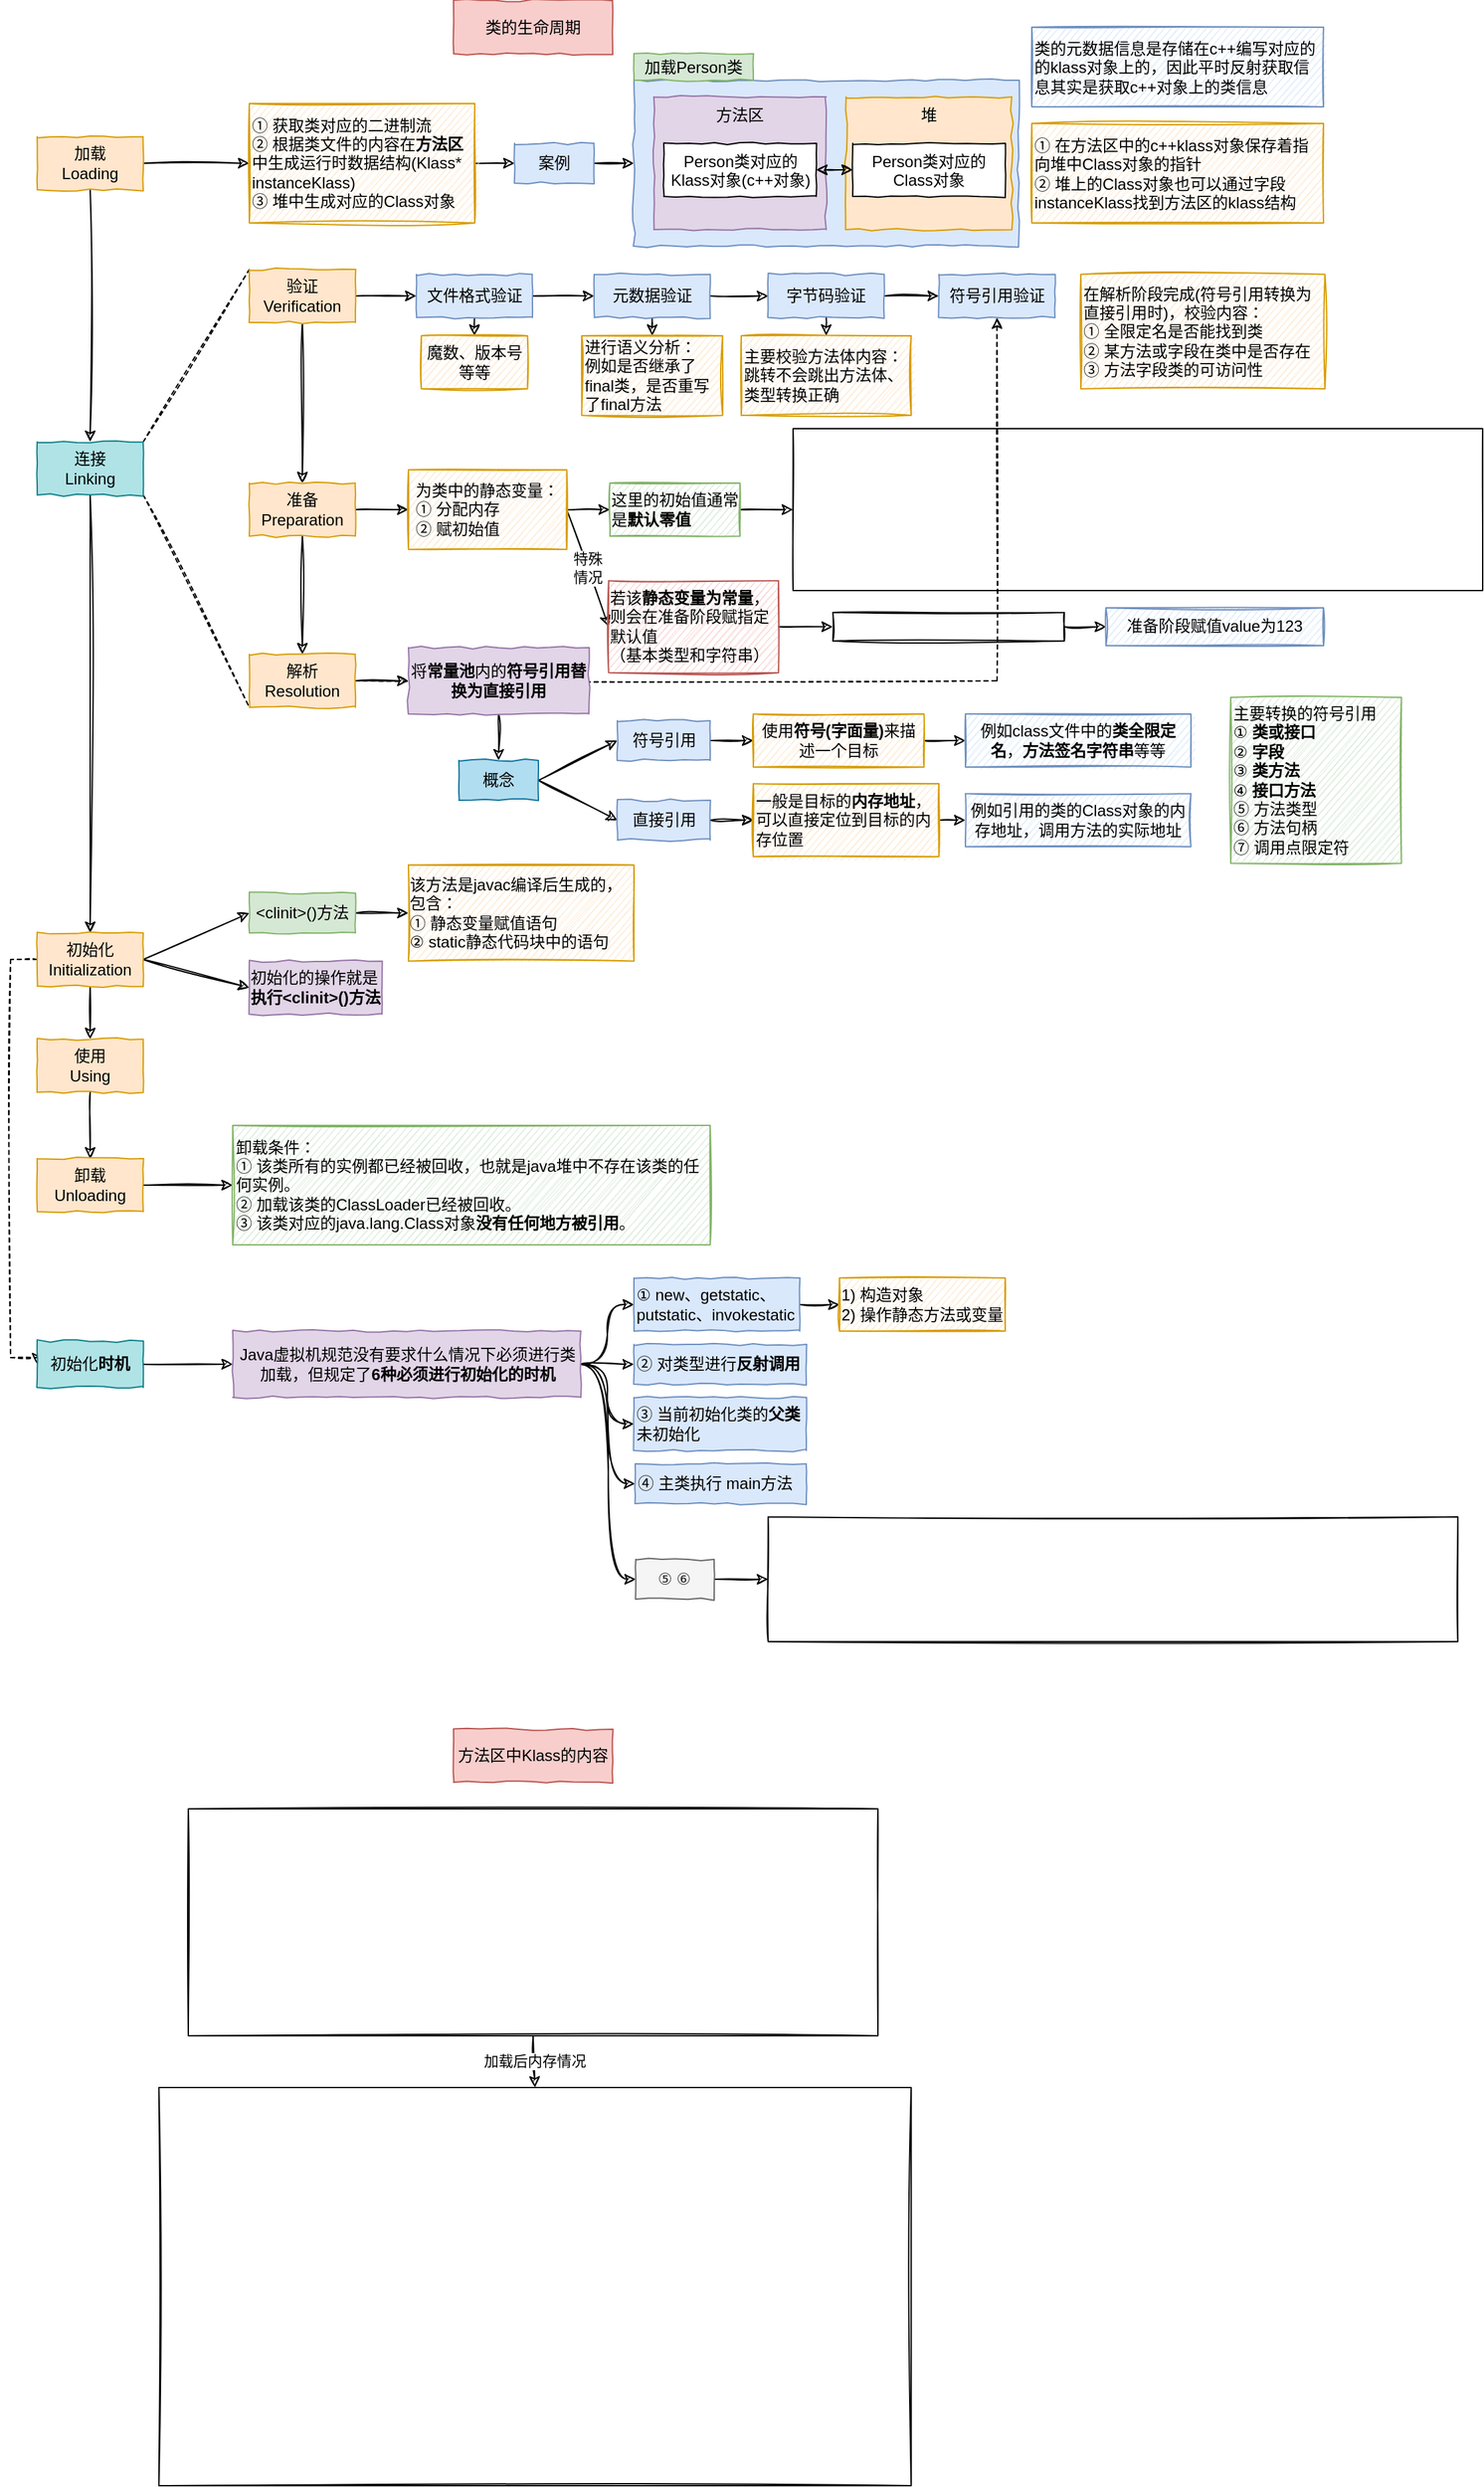 <mxfile>
    <diagram id="hgsSg9nnZrVGJ6cD6uLR" name="第 1 页">
        <mxGraphModel dx="909" dy="670" grid="1" gridSize="10" guides="1" tooltips="1" connect="1" arrows="1" fold="1" page="1" pageScale="1" pageWidth="827" pageHeight="1169" math="0" shadow="0">
            <root>
                <mxCell id="0"/>
                <mxCell id="1" parent="0"/>
                <mxCell id="2" value="类的生命周期" style="rounded=0;whiteSpace=wrap;html=1;fillColor=#f8cecc;strokeColor=#b85450;comic=1;" parent="1" vertex="1">
                    <mxGeometry x="354" y="17.5" width="120" height="40" as="geometry"/>
                </mxCell>
                <mxCell id="9" style="edgeStyle=none;html=1;exitX=0.5;exitY=1;exitDx=0;exitDy=0;entryX=0.5;entryY=0;entryDx=0;entryDy=0;sketch=1;" parent="1" source="3" target="4" edge="1">
                    <mxGeometry relative="1" as="geometry"/>
                </mxCell>
                <mxCell id="23" style="edgeStyle=none;sketch=1;html=1;exitX=1;exitY=0.5;exitDx=0;exitDy=0;entryX=0;entryY=0.5;entryDx=0;entryDy=0;endArrow=classic;endFill=1;" parent="1" source="3" target="22" edge="1">
                    <mxGeometry relative="1" as="geometry"/>
                </mxCell>
                <mxCell id="3" value="加载&lt;br&gt;Loading" style="rounded=0;whiteSpace=wrap;html=1;comic=1;fillColor=#ffe6cc;strokeColor=#d79b00;" parent="1" vertex="1">
                    <mxGeometry x="40" y="120" width="80" height="40" as="geometry"/>
                </mxCell>
                <mxCell id="10" style="edgeStyle=none;sketch=1;html=1;exitX=0.5;exitY=1;exitDx=0;exitDy=0;entryX=0.5;entryY=0;entryDx=0;entryDy=0;" parent="1" source="4" target="5" edge="1">
                    <mxGeometry relative="1" as="geometry"/>
                </mxCell>
                <mxCell id="19" style="edgeStyle=none;sketch=1;html=1;exitX=1;exitY=0;exitDx=0;exitDy=0;entryX=0;entryY=0;entryDx=0;entryDy=0;dashed=1;endArrow=none;endFill=0;" parent="1" source="4" target="13" edge="1">
                    <mxGeometry relative="1" as="geometry"/>
                </mxCell>
                <mxCell id="20" style="edgeStyle=none;sketch=1;html=1;exitX=1;exitY=1;exitDx=0;exitDy=0;entryX=0;entryY=1;entryDx=0;entryDy=0;dashed=1;endArrow=none;endFill=0;" parent="1" source="4" target="15" edge="1">
                    <mxGeometry relative="1" as="geometry"/>
                </mxCell>
                <mxCell id="4" value="连接&lt;br&gt;Linking" style="rounded=0;whiteSpace=wrap;html=1;comic=1;fillColor=#b0e3e6;strokeColor=#0e8088;" parent="1" vertex="1">
                    <mxGeometry x="40" y="350" width="80" height="40" as="geometry"/>
                </mxCell>
                <mxCell id="11" style="edgeStyle=none;sketch=1;html=1;exitX=0.5;exitY=1;exitDx=0;exitDy=0;entryX=0.5;entryY=0;entryDx=0;entryDy=0;" parent="1" source="5" target="6" edge="1">
                    <mxGeometry relative="1" as="geometry"/>
                </mxCell>
                <mxCell id="85" style="edgeStyle=none;rounded=0;sketch=1;html=1;exitX=1;exitY=0.5;exitDx=0;exitDy=0;entryX=0;entryY=0.5;entryDx=0;entryDy=0;startArrow=none;startFill=0;endArrow=classic;endFill=1;" parent="1" source="5" target="84" edge="1">
                    <mxGeometry relative="1" as="geometry"/>
                </mxCell>
                <mxCell id="89" style="edgeStyle=none;rounded=0;sketch=1;html=1;exitX=1;exitY=0.5;exitDx=0;exitDy=0;entryX=0;entryY=0.5;entryDx=0;entryDy=0;startArrow=none;startFill=0;endArrow=classic;endFill=1;" parent="1" source="5" target="88" edge="1">
                    <mxGeometry relative="1" as="geometry"/>
                </mxCell>
                <mxCell id="93" style="edgeStyle=orthogonalEdgeStyle;rounded=0;sketch=1;html=1;exitX=0;exitY=0.5;exitDx=0;exitDy=0;entryX=0;entryY=0.5;entryDx=0;entryDy=0;startArrow=none;startFill=0;endArrow=classic;endFill=1;dashed=1;" parent="1" source="5" target="92" edge="1">
                    <mxGeometry relative="1" as="geometry">
                        <Array as="points">
                            <mxPoint x="20" y="740"/>
                            <mxPoint x="20" y="1040"/>
                        </Array>
                    </mxGeometry>
                </mxCell>
                <mxCell id="5" value="初始化&lt;br&gt;Initialization" style="rounded=0;whiteSpace=wrap;html=1;comic=1;fillColor=#ffe6cc;strokeColor=#d79b00;" parent="1" vertex="1">
                    <mxGeometry x="40" y="720" width="80" height="40" as="geometry"/>
                </mxCell>
                <mxCell id="12" style="edgeStyle=none;sketch=1;html=1;exitX=0.5;exitY=1;exitDx=0;exitDy=0;entryX=0.5;entryY=0;entryDx=0;entryDy=0;" parent="1" source="6" target="8" edge="1">
                    <mxGeometry relative="1" as="geometry">
                        <mxPoint x="100" y="860" as="targetPoint"/>
                    </mxGeometry>
                </mxCell>
                <mxCell id="6" value="使用&lt;br&gt;Using" style="rounded=0;whiteSpace=wrap;html=1;comic=1;fillColor=#ffe6cc;strokeColor=#d79b00;" parent="1" vertex="1">
                    <mxGeometry x="40" y="800" width="80" height="40" as="geometry"/>
                </mxCell>
                <mxCell id="91" style="edgeStyle=none;rounded=0;sketch=1;html=1;exitX=1;exitY=0.5;exitDx=0;exitDy=0;entryX=0;entryY=0.5;entryDx=0;entryDy=0;startArrow=none;startFill=0;endArrow=classic;endFill=1;" parent="1" source="8" target="90" edge="1">
                    <mxGeometry relative="1" as="geometry"/>
                </mxCell>
                <mxCell id="8" value="卸载&lt;br&gt;Unloading" style="rounded=0;whiteSpace=wrap;html=1;comic=1;fillColor=#ffe6cc;strokeColor=#d79b00;" parent="1" vertex="1">
                    <mxGeometry x="40" y="890" width="80" height="40" as="geometry"/>
                </mxCell>
                <mxCell id="16" style="edgeStyle=none;sketch=1;html=1;exitX=0.5;exitY=1;exitDx=0;exitDy=0;entryX=0.5;entryY=0;entryDx=0;entryDy=0;" parent="1" source="13" target="14" edge="1">
                    <mxGeometry relative="1" as="geometry"/>
                </mxCell>
                <mxCell id="37" style="edgeStyle=none;sketch=1;html=1;exitX=1;exitY=0.5;exitDx=0;exitDy=0;entryX=0;entryY=0.5;entryDx=0;entryDy=0;startArrow=none;startFill=0;endArrow=classic;endFill=1;" parent="1" source="13" target="36" edge="1">
                    <mxGeometry relative="1" as="geometry"/>
                </mxCell>
                <mxCell id="13" value="验证&lt;br&gt;Verification" style="rounded=0;whiteSpace=wrap;html=1;comic=1;fillColor=#ffe6cc;strokeColor=#d79b00;" parent="1" vertex="1">
                    <mxGeometry x="200" y="220" width="80" height="40" as="geometry"/>
                </mxCell>
                <mxCell id="17" style="edgeStyle=none;sketch=1;html=1;exitX=0.5;exitY=1;exitDx=0;exitDy=0;entryX=0.5;entryY=0;entryDx=0;entryDy=0;" parent="1" source="14" target="15" edge="1">
                    <mxGeometry relative="1" as="geometry"/>
                </mxCell>
                <mxCell id="53" style="edgeStyle=orthogonalEdgeStyle;rounded=0;sketch=1;html=1;exitX=1;exitY=0.5;exitDx=0;exitDy=0;entryX=0;entryY=0.5;entryDx=0;entryDy=0;startArrow=none;startFill=0;endArrow=classic;endFill=1;" parent="1" source="14" target="52" edge="1">
                    <mxGeometry relative="1" as="geometry"/>
                </mxCell>
                <mxCell id="14" value="准备&lt;br&gt;Preparation" style="rounded=0;whiteSpace=wrap;html=1;comic=1;fillColor=#ffe6cc;strokeColor=#d79b00;" parent="1" vertex="1">
                    <mxGeometry x="200" y="381" width="80" height="40" as="geometry"/>
                </mxCell>
                <mxCell id="51" style="edgeStyle=orthogonalEdgeStyle;sketch=1;html=1;exitX=1;exitY=0.5;exitDx=0;exitDy=0;entryX=0.5;entryY=1;entryDx=0;entryDy=0;startArrow=none;startFill=0;endArrow=classic;endFill=1;rounded=0;dashed=1;" parent="1" source="15" target="42" edge="1">
                    <mxGeometry relative="1" as="geometry"/>
                </mxCell>
                <mxCell id="67" style="edgeStyle=none;rounded=0;sketch=1;html=1;exitX=1;exitY=0.5;exitDx=0;exitDy=0;entryX=0;entryY=0.5;entryDx=0;entryDy=0;startArrow=none;startFill=0;endArrow=classic;endFill=1;" parent="1" source="15" target="65" edge="1">
                    <mxGeometry relative="1" as="geometry"/>
                </mxCell>
                <mxCell id="15" value="解析&lt;br&gt;Resolution" style="rounded=0;whiteSpace=wrap;html=1;comic=1;fillColor=#ffe6cc;strokeColor=#d79b00;" parent="1" vertex="1">
                    <mxGeometry x="200" y="510" width="80" height="40" as="geometry"/>
                </mxCell>
                <mxCell id="26" style="edgeStyle=none;sketch=1;html=1;exitX=1;exitY=0.5;exitDx=0;exitDy=0;entryX=0;entryY=0.5;entryDx=0;entryDy=0;endArrow=classic;endFill=1;" parent="1" source="22" target="25" edge="1">
                    <mxGeometry relative="1" as="geometry"/>
                </mxCell>
                <mxCell id="22" value="① 获取类对应的二进制流&lt;br&gt;② 根据类文件的内容在&lt;b&gt;方法区&lt;/b&gt;中生成运行时数据结构(Klass* instanceKlass)&lt;br&gt;③ 堆中生成对应的Class对象" style="rounded=0;whiteSpace=wrap;html=1;comic=1;fillColor=#ffe6cc;strokeColor=#d79b00;sketch=1;align=left;" parent="1" vertex="1">
                    <mxGeometry x="200" y="95" width="170" height="90" as="geometry"/>
                </mxCell>
                <mxCell id="24" value="" style="rounded=0;whiteSpace=wrap;html=1;comic=1;fillColor=#dae8fc;strokeColor=#6c8ebf;" parent="1" vertex="1">
                    <mxGeometry x="490" y="77.5" width="290" height="125" as="geometry"/>
                </mxCell>
                <mxCell id="27" style="edgeStyle=none;sketch=1;html=1;exitX=1;exitY=0.5;exitDx=0;exitDy=0;entryX=0;entryY=0.5;entryDx=0;entryDy=0;endArrow=classic;endFill=1;" parent="1" source="25" target="24" edge="1">
                    <mxGeometry relative="1" as="geometry"/>
                </mxCell>
                <mxCell id="25" value="案例" style="rounded=0;whiteSpace=wrap;html=1;comic=1;fillColor=#dae8fc;strokeColor=#6c8ebf;" parent="1" vertex="1">
                    <mxGeometry x="400" y="125" width="60" height="30" as="geometry"/>
                </mxCell>
                <mxCell id="28" value="&lt;span&gt;加载Person类&lt;/span&gt;" style="rounded=0;whiteSpace=wrap;html=1;comic=1;fillColor=#d5e8d4;strokeColor=#82b366;" parent="1" vertex="1">
                    <mxGeometry x="490" y="57.5" width="90" height="20" as="geometry"/>
                </mxCell>
                <mxCell id="29" value="堆" style="rounded=0;whiteSpace=wrap;html=1;comic=1;fillColor=#ffe6cc;strokeColor=#d79b00;verticalAlign=top;align=center;" parent="1" vertex="1">
                    <mxGeometry x="650" y="90" width="125" height="100" as="geometry"/>
                </mxCell>
                <mxCell id="30" value="方法区" style="rounded=0;whiteSpace=wrap;html=1;comic=1;fillColor=#e1d5e7;strokeColor=#9673a6;verticalAlign=top;align=center;" parent="1" vertex="1">
                    <mxGeometry x="505" y="90" width="130" height="100" as="geometry"/>
                </mxCell>
                <mxCell id="33" style="edgeStyle=none;sketch=1;html=1;exitX=1;exitY=0.5;exitDx=0;exitDy=0;entryX=0;entryY=0.5;entryDx=0;entryDy=0;endArrow=classic;endFill=1;startArrow=classic;startFill=1;" parent="1" source="31" target="32" edge="1">
                    <mxGeometry relative="1" as="geometry"/>
                </mxCell>
                <mxCell id="31" value="Person类对应的Klass对象(c++对象)" style="rounded=0;whiteSpace=wrap;html=1;comic=1;verticalAlign=top;align=center;" parent="1" vertex="1">
                    <mxGeometry x="512.5" y="125" width="115" height="40" as="geometry"/>
                </mxCell>
                <mxCell id="32" value="Person类对应的Class对象" style="rounded=0;whiteSpace=wrap;html=1;comic=1;verticalAlign=top;align=center;" parent="1" vertex="1">
                    <mxGeometry x="655" y="125" width="115" height="40" as="geometry"/>
                </mxCell>
                <mxCell id="34" value="① 在方法区中的c++klass对象保存着指向堆中Class对象的指针&lt;br&gt;② 堆上的Class对象也可以通过字段instanceKlass找到方法区的klass结构" style="rounded=0;whiteSpace=wrap;html=1;comic=1;fillColor=#ffe6cc;strokeColor=#d79b00;sketch=1;align=left;" parent="1" vertex="1">
                    <mxGeometry x="790" y="110" width="220" height="75" as="geometry"/>
                </mxCell>
                <mxCell id="35" value="类的元数据信息是存储在c++编写对应的的klass对象上的，因此平时反射获取信息其实是获取c++对象上的类信息" style="rounded=0;whiteSpace=wrap;html=1;comic=1;fillColor=#dae8fc;strokeColor=#6c8ebf;sketch=1;align=left;" parent="1" vertex="1">
                    <mxGeometry x="790" y="37.5" width="220" height="60" as="geometry"/>
                </mxCell>
                <mxCell id="39" style="edgeStyle=none;sketch=1;html=1;exitX=1;exitY=0.5;exitDx=0;exitDy=0;entryX=0;entryY=0.5;entryDx=0;entryDy=0;startArrow=none;startFill=0;endArrow=classic;endFill=1;" parent="1" source="36" target="38" edge="1">
                    <mxGeometry relative="1" as="geometry"/>
                </mxCell>
                <mxCell id="45" style="edgeStyle=none;sketch=1;html=1;exitX=0.5;exitY=1;exitDx=0;exitDy=0;entryX=0.5;entryY=0;entryDx=0;entryDy=0;startArrow=none;startFill=0;endArrow=classic;endFill=1;" parent="1" source="36" target="44" edge="1">
                    <mxGeometry relative="1" as="geometry"/>
                </mxCell>
                <mxCell id="36" value="文件格式验证" style="rounded=0;whiteSpace=wrap;html=1;comic=1;sketch=0;align=center;fillColor=#dae8fc;strokeColor=#6c8ebf;" parent="1" vertex="1">
                    <mxGeometry x="326" y="223.75" width="87.5" height="32.5" as="geometry"/>
                </mxCell>
                <mxCell id="41" style="edgeStyle=none;sketch=1;html=1;exitX=1;exitY=0.5;exitDx=0;exitDy=0;entryX=0;entryY=0.5;entryDx=0;entryDy=0;startArrow=none;startFill=0;endArrow=classic;endFill=1;" parent="1" source="38" target="40" edge="1">
                    <mxGeometry relative="1" as="geometry"/>
                </mxCell>
                <mxCell id="47" style="edgeStyle=none;sketch=1;html=1;exitX=0.5;exitY=1;exitDx=0;exitDy=0;entryX=0.5;entryY=0;entryDx=0;entryDy=0;startArrow=none;startFill=0;endArrow=classic;endFill=1;" parent="1" source="38" target="46" edge="1">
                    <mxGeometry relative="1" as="geometry"/>
                </mxCell>
                <mxCell id="38" value="元数据验证" style="rounded=0;whiteSpace=wrap;html=1;comic=1;sketch=0;align=center;fillColor=#dae8fc;strokeColor=#6c8ebf;" parent="1" vertex="1">
                    <mxGeometry x="460" y="223.75" width="87.5" height="32.5" as="geometry"/>
                </mxCell>
                <mxCell id="43" style="edgeStyle=none;sketch=1;html=1;exitX=1;exitY=0.5;exitDx=0;exitDy=0;entryX=0;entryY=0.5;entryDx=0;entryDy=0;startArrow=none;startFill=0;endArrow=classic;endFill=1;" parent="1" source="40" target="42" edge="1">
                    <mxGeometry relative="1" as="geometry"/>
                </mxCell>
                <mxCell id="49" style="edgeStyle=none;sketch=1;html=1;exitX=0.5;exitY=1;exitDx=0;exitDy=0;entryX=0.5;entryY=0;entryDx=0;entryDy=0;startArrow=none;startFill=0;endArrow=classic;endFill=1;" parent="1" source="40" target="48" edge="1">
                    <mxGeometry relative="1" as="geometry"/>
                </mxCell>
                <mxCell id="40" value="字节码验证" style="rounded=0;whiteSpace=wrap;html=1;comic=1;sketch=0;align=center;fillColor=#dae8fc;strokeColor=#6c8ebf;" parent="1" vertex="1">
                    <mxGeometry x="591.25" y="223.75" width="87.5" height="32.5" as="geometry"/>
                </mxCell>
                <mxCell id="42" value="符号引用验证" style="rounded=0;whiteSpace=wrap;html=1;comic=1;sketch=0;align=center;fillColor=#dae8fc;strokeColor=#6c8ebf;" parent="1" vertex="1">
                    <mxGeometry x="720" y="223.75" width="87.5" height="32.5" as="geometry"/>
                </mxCell>
                <mxCell id="44" value="魔数、版本号等等" style="rounded=0;whiteSpace=wrap;html=1;comic=1;fillColor=#ffe6cc;strokeColor=#d79b00;sketch=1;" parent="1" vertex="1">
                    <mxGeometry x="329.75" y="270" width="80" height="40" as="geometry"/>
                </mxCell>
                <mxCell id="46" value="进行语义分析：&lt;br&gt;例如是否继承了final类，是否重写了final方法" style="rounded=0;whiteSpace=wrap;html=1;comic=1;fillColor=#ffe6cc;strokeColor=#d79b00;sketch=1;align=left;" parent="1" vertex="1">
                    <mxGeometry x="450.63" y="270" width="106.25" height="60" as="geometry"/>
                </mxCell>
                <mxCell id="48" value="主要校验方法体内容：&lt;br&gt;跳转不会跳出方法体、类型转换正确" style="rounded=0;whiteSpace=wrap;html=1;comic=1;fillColor=#ffe6cc;strokeColor=#d79b00;sketch=1;align=left;" parent="1" vertex="1">
                    <mxGeometry x="570.94" y="270" width="128.13" height="60" as="geometry"/>
                </mxCell>
                <mxCell id="50" value="在解析阶段完成(符号引用转换为直接引用时)，校验内容：&lt;br&gt;① 全限定名是否能找到类&lt;br&gt;② 某方法或字段在类中是否存在&lt;br&gt;③ 方法字段类的可访问性" style="rounded=0;whiteSpace=wrap;html=1;comic=1;fillColor=#ffe6cc;strokeColor=#d79b00;sketch=1;align=left;" parent="1" vertex="1">
                    <mxGeometry x="827" y="223.75" width="184.07" height="86.25" as="geometry"/>
                </mxCell>
                <mxCell id="55" style="edgeStyle=orthogonalEdgeStyle;rounded=0;sketch=1;html=1;exitX=1;exitY=0.5;exitDx=0;exitDy=0;entryX=0;entryY=0.5;entryDx=0;entryDy=0;startArrow=none;startFill=0;endArrow=classic;endFill=1;" parent="1" source="52" target="54" edge="1">
                    <mxGeometry relative="1" as="geometry"/>
                </mxCell>
                <mxCell id="59" value="特殊&lt;br&gt;情况" style="rounded=0;sketch=1;html=1;exitX=1;exitY=0.5;exitDx=0;exitDy=0;entryX=0;entryY=0.5;entryDx=0;entryDy=0;startArrow=none;startFill=0;endArrow=classic;endFill=1;" parent="1" source="52" target="58" edge="1">
                    <mxGeometry relative="1" as="geometry"/>
                </mxCell>
                <mxCell id="52" value="&lt;div style=&quot;text-align: left&quot;&gt;&lt;span&gt;为类中的静态变量：&lt;/span&gt;&lt;/div&gt;&lt;div style=&quot;text-align: left&quot;&gt;&lt;span&gt;① 分配内存&lt;/span&gt;&lt;/div&gt;&lt;div style=&quot;text-align: left&quot;&gt;&lt;span&gt;② 赋初始值&lt;/span&gt;&lt;/div&gt;" style="rounded=0;whiteSpace=wrap;html=1;comic=1;fillColor=#ffe6cc;strokeColor=#d79b00;sketch=1;" parent="1" vertex="1">
                    <mxGeometry x="320" y="371" width="119.37" height="60" as="geometry"/>
                </mxCell>
                <mxCell id="57" style="edgeStyle=orthogonalEdgeStyle;rounded=0;sketch=1;html=1;exitX=1;exitY=0.5;exitDx=0;exitDy=0;entryX=0;entryY=0.5;entryDx=0;entryDy=0;startArrow=none;startFill=0;endArrow=classic;endFill=1;" parent="1" source="54" target="56" edge="1">
                    <mxGeometry relative="1" as="geometry"/>
                </mxCell>
                <mxCell id="54" value="&lt;div style=&quot;text-align: left&quot;&gt;这里的初始值通常是&lt;b&gt;默认零值&lt;/b&gt;&lt;/div&gt;" style="rounded=0;whiteSpace=wrap;html=1;comic=1;fillColor=#d5e8d4;strokeColor=#82b366;sketch=1;" parent="1" vertex="1">
                    <mxGeometry x="471.88" y="381" width="98.12" height="40" as="geometry"/>
                </mxCell>
                <mxCell id="56" value="" style="shape=image;imageAspect=0;aspect=fixed;verticalLabelPosition=bottom;verticalAlign=top;comic=1;sketch=1;image=https://codereaper-image-bed.oss-cn-shenzhen.aliyuncs.com/img/image-20220821221722133.png;imageBorder=default;" parent="1" vertex="1">
                    <mxGeometry x="610" y="340" width="520" height="122" as="geometry"/>
                </mxCell>
                <mxCell id="61" style="edgeStyle=none;rounded=0;sketch=1;html=1;exitX=1;exitY=0.5;exitDx=0;exitDy=0;entryX=0;entryY=0.5;entryDx=0;entryDy=0;startArrow=none;startFill=0;endArrow=classic;endFill=1;" parent="1" source="58" target="60" edge="1">
                    <mxGeometry relative="1" as="geometry"/>
                </mxCell>
                <mxCell id="58" value="&lt;div style=&quot;text-align: left&quot;&gt;若该&lt;b&gt;静态变量为常量&lt;/b&gt;，则会在准备阶段赋指定默认值&lt;/div&gt;&lt;div style=&quot;text-align: left&quot;&gt;（基本类型和字符串）&lt;/div&gt;" style="rounded=0;whiteSpace=wrap;html=1;comic=1;fillColor=#f8cecc;strokeColor=#b85450;sketch=1;" parent="1" vertex="1">
                    <mxGeometry x="470.94" y="454.63" width="128.12" height="69.26" as="geometry"/>
                </mxCell>
                <mxCell id="64" style="edgeStyle=none;rounded=0;sketch=1;html=1;exitX=1;exitY=0.5;exitDx=0;exitDy=0;entryX=0;entryY=0.5;entryDx=0;entryDy=0;startArrow=none;startFill=0;endArrow=classic;endFill=1;" parent="1" source="60" target="63" edge="1">
                    <mxGeometry relative="1" as="geometry"/>
                </mxCell>
                <mxCell id="60" value="" style="shape=image;imageAspect=0;aspect=fixed;verticalLabelPosition=bottom;verticalAlign=top;comic=1;sketch=1;image=https://codereaper-image-bed.oss-cn-shenzhen.aliyuncs.com/img/image-20220821221933567.png;imageBorder=default;" parent="1" vertex="1">
                    <mxGeometry x="640" y="478.5" width="174.5" height="21.51" as="geometry"/>
                </mxCell>
                <mxCell id="63" value="&lt;div style=&quot;text-align: left&quot;&gt;准备阶段赋值value为123&lt;/div&gt;" style="rounded=0;whiteSpace=wrap;html=1;comic=1;fillColor=#dae8fc;strokeColor=#6c8ebf;sketch=1;" parent="1" vertex="1">
                    <mxGeometry x="845.94" y="475.01" width="164.06" height="28.5" as="geometry"/>
                </mxCell>
                <mxCell id="69" style="edgeStyle=none;rounded=0;sketch=1;html=1;exitX=0.5;exitY=1;exitDx=0;exitDy=0;entryX=0.5;entryY=0;entryDx=0;entryDy=0;startArrow=none;startFill=0;endArrow=classic;endFill=1;" parent="1" source="65" target="68" edge="1">
                    <mxGeometry relative="1" as="geometry"/>
                </mxCell>
                <mxCell id="65" value="将&lt;b&gt;常量池&lt;/b&gt;内的&lt;b&gt;符号引用替换为直接引用&lt;/b&gt;" style="rounded=0;whiteSpace=wrap;html=1;comic=1;fillColor=#e1d5e7;strokeColor=#9673a6;" parent="1" vertex="1">
                    <mxGeometry x="320" y="505" width="136" height="50" as="geometry"/>
                </mxCell>
                <mxCell id="71" style="edgeStyle=none;rounded=0;sketch=1;html=1;exitX=1;exitY=0.5;exitDx=0;exitDy=0;entryX=0;entryY=0.5;entryDx=0;entryDy=0;startArrow=none;startFill=0;endArrow=classic;endFill=1;" parent="1" source="68" target="70" edge="1">
                    <mxGeometry relative="1" as="geometry"/>
                </mxCell>
                <mxCell id="74" style="edgeStyle=none;rounded=0;sketch=1;html=1;exitX=1;exitY=0.5;exitDx=0;exitDy=0;entryX=0;entryY=0.5;entryDx=0;entryDy=0;startArrow=none;startFill=0;endArrow=classic;endFill=1;" parent="1" source="68" target="73" edge="1">
                    <mxGeometry relative="1" as="geometry"/>
                </mxCell>
                <mxCell id="68" value="概念" style="rounded=0;whiteSpace=wrap;html=1;comic=1;fillColor=#b1ddf0;strokeColor=#10739e;" parent="1" vertex="1">
                    <mxGeometry x="358" y="590" width="60" height="30" as="geometry"/>
                </mxCell>
                <mxCell id="76" style="edgeStyle=none;rounded=0;sketch=1;html=1;exitX=1;exitY=0.5;exitDx=0;exitDy=0;entryX=0;entryY=0.5;entryDx=0;entryDy=0;startArrow=none;startFill=0;endArrow=classic;endFill=1;" parent="1" source="70" target="75" edge="1">
                    <mxGeometry relative="1" as="geometry"/>
                </mxCell>
                <mxCell id="70" value="符号引用" style="rounded=0;whiteSpace=wrap;html=1;comic=1;fillColor=#dae8fc;strokeColor=#6c8ebf;" parent="1" vertex="1">
                    <mxGeometry x="477.5" y="560" width="70" height="30" as="geometry"/>
                </mxCell>
                <mxCell id="80" style="edgeStyle=none;rounded=0;sketch=1;html=1;exitX=1;exitY=0.5;exitDx=0;exitDy=0;entryX=0;entryY=0.5;entryDx=0;entryDy=0;startArrow=none;startFill=0;endArrow=classic;endFill=1;" parent="1" source="73" target="79" edge="1">
                    <mxGeometry relative="1" as="geometry"/>
                </mxCell>
                <mxCell id="73" value="直接引用" style="rounded=0;whiteSpace=wrap;html=1;comic=1;fillColor=#dae8fc;strokeColor=#6c8ebf;" parent="1" vertex="1">
                    <mxGeometry x="477.5" y="620" width="70" height="30" as="geometry"/>
                </mxCell>
                <mxCell id="78" style="edgeStyle=none;rounded=0;sketch=1;html=1;exitX=1;exitY=0.5;exitDx=0;exitDy=0;entryX=0;entryY=0.5;entryDx=0;entryDy=0;startArrow=none;startFill=0;endArrow=classic;endFill=1;" parent="1" source="75" target="77" edge="1">
                    <mxGeometry relative="1" as="geometry"/>
                </mxCell>
                <mxCell id="75" value="使用&lt;b&gt;符号(字面量)&lt;/b&gt;来描述一个目标" style="rounded=0;whiteSpace=wrap;html=1;comic=1;fillColor=#ffe6cc;strokeColor=#d79b00;sketch=1;" parent="1" vertex="1">
                    <mxGeometry x="580" y="555" width="128.75" height="40" as="geometry"/>
                </mxCell>
                <mxCell id="77" value="例如class文件中的&lt;b&gt;类全限定名&lt;/b&gt;，&lt;b&gt;方法签名字符串&lt;/b&gt;等等" style="rounded=0;whiteSpace=wrap;html=1;comic=1;fillColor=#dae8fc;strokeColor=#6c8ebf;sketch=1;" parent="1" vertex="1">
                    <mxGeometry x="740" y="555" width="170" height="40" as="geometry"/>
                </mxCell>
                <mxCell id="82" style="edgeStyle=none;rounded=0;sketch=1;html=1;exitX=1;exitY=0.5;exitDx=0;exitDy=0;entryX=0;entryY=0.5;entryDx=0;entryDy=0;startArrow=none;startFill=0;endArrow=classic;endFill=1;" parent="1" source="79" target="81" edge="1">
                    <mxGeometry relative="1" as="geometry"/>
                </mxCell>
                <mxCell id="79" value="一般是目标的&lt;b&gt;内存地址&lt;/b&gt;，可以直接定位到目标的内存位置" style="rounded=0;whiteSpace=wrap;html=1;comic=1;fillColor=#ffe6cc;strokeColor=#d79b00;sketch=1;align=left;" parent="1" vertex="1">
                    <mxGeometry x="580" y="607.5" width="140" height="55" as="geometry"/>
                </mxCell>
                <mxCell id="81" value="例如引用的类的Class对象的内存地址，调用方法的实际地址" style="rounded=0;whiteSpace=wrap;html=1;comic=1;fillColor=#dae8fc;strokeColor=#6c8ebf;sketch=1;" parent="1" vertex="1">
                    <mxGeometry x="740" y="615" width="170" height="40" as="geometry"/>
                </mxCell>
                <mxCell id="83" value="主要转换的符号引用&lt;br&gt;①&amp;nbsp;&lt;b&gt;类或接口&lt;/b&gt;&lt;br&gt;② &lt;b&gt;字段&lt;/b&gt;&lt;br&gt;③ &lt;b&gt;类方法&lt;/b&gt;&lt;br&gt;④ &lt;b&gt;接口方法&lt;/b&gt;&lt;br&gt;⑤ 方法类型&lt;br&gt;⑥ 方法句柄&lt;br&gt;⑦ 调用点限定符" style="rounded=0;whiteSpace=wrap;html=1;comic=1;fillColor=#d5e8d4;strokeColor=#82b366;sketch=1;align=left;" parent="1" vertex="1">
                    <mxGeometry x="940" y="542.5" width="128.75" height="125" as="geometry"/>
                </mxCell>
                <mxCell id="87" style="edgeStyle=none;rounded=0;sketch=1;html=1;exitX=1;exitY=0.5;exitDx=0;exitDy=0;entryX=0;entryY=0.5;entryDx=0;entryDy=0;startArrow=none;startFill=0;endArrow=classic;endFill=1;" parent="1" source="84" target="86" edge="1">
                    <mxGeometry relative="1" as="geometry"/>
                </mxCell>
                <mxCell id="84" value="&amp;lt;clinit&amp;gt;()方法" style="rounded=0;whiteSpace=wrap;html=1;comic=1;fillColor=#d5e8d4;strokeColor=#82b366;" parent="1" vertex="1">
                    <mxGeometry x="200" y="690" width="80" height="30" as="geometry"/>
                </mxCell>
                <mxCell id="86" value="&lt;div style=&quot;text-align: left&quot;&gt;&lt;span&gt;该方法是javac编译后生成的，包含：&lt;/span&gt;&lt;/div&gt;&lt;div style=&quot;text-align: left&quot;&gt;&lt;span&gt;① 静态变量赋值语句&lt;/span&gt;&lt;/div&gt;&lt;div style=&quot;text-align: left&quot;&gt;&lt;span&gt;② static静态代码块中的语句&lt;/span&gt;&lt;/div&gt;" style="rounded=0;whiteSpace=wrap;html=1;comic=1;fillColor=#ffe6cc;strokeColor=#d79b00;sketch=1;" parent="1" vertex="1">
                    <mxGeometry x="320" y="668.75" width="170" height="72.5" as="geometry"/>
                </mxCell>
                <mxCell id="88" value="&lt;div style=&quot;text-align: left&quot;&gt;初始化的操作就是&lt;b&gt;执行&amp;lt;clinit&amp;gt;()方法&lt;/b&gt;&lt;/div&gt;" style="rounded=0;whiteSpace=wrap;html=1;comic=1;fillColor=#e1d5e7;strokeColor=#9673a6;sketch=0;" parent="1" vertex="1">
                    <mxGeometry x="200" y="741.25" width="100" height="40" as="geometry"/>
                </mxCell>
                <mxCell id="90" value="卸载条件：&lt;br&gt;&lt;div&gt;① 该类所有的实例都已经被回收，也就是java堆中不存在该类的任何实例。&lt;/div&gt;&lt;div&gt;② 加载该类的ClassLoader已经被回收。&lt;/div&gt;&lt;div&gt;③ 该类对应的java.lang.Class对象&lt;b&gt;没有任何地方被引用&lt;/b&gt;。&lt;/div&gt;" style="rounded=0;whiteSpace=wrap;html=1;comic=1;fillColor=#d5e8d4;strokeColor=#82b366;align=left;sketch=1;" parent="1" vertex="1">
                    <mxGeometry x="187.5" y="865" width="360" height="90" as="geometry"/>
                </mxCell>
                <mxCell id="95" style="rounded=0;sketch=1;html=1;exitX=1;exitY=0.5;exitDx=0;exitDy=0;entryX=0;entryY=0.5;entryDx=0;entryDy=0;startArrow=none;startFill=0;endArrow=classic;endFill=1;" parent="1" source="92" target="94" edge="1">
                    <mxGeometry relative="1" as="geometry"/>
                </mxCell>
                <mxCell id="92" value="初始化&lt;b&gt;时机&lt;/b&gt;" style="rounded=0;whiteSpace=wrap;html=1;comic=1;fillColor=#b0e3e6;strokeColor=#0e8088;" parent="1" vertex="1">
                    <mxGeometry x="40" y="1027.5" width="80" height="35" as="geometry"/>
                </mxCell>
                <mxCell id="98" style="edgeStyle=orthogonalEdgeStyle;sketch=1;html=1;exitX=1;exitY=0.5;exitDx=0;exitDy=0;entryX=0;entryY=0.5;entryDx=0;entryDy=0;startArrow=none;startFill=0;endArrow=classic;endFill=1;curved=1;" parent="1" source="94" target="97" edge="1">
                    <mxGeometry relative="1" as="geometry"/>
                </mxCell>
                <mxCell id="102" style="edgeStyle=orthogonalEdgeStyle;sketch=1;html=1;exitX=1;exitY=0.5;exitDx=0;exitDy=0;entryX=0;entryY=0.5;entryDx=0;entryDy=0;startArrow=none;startFill=0;endArrow=classic;endFill=1;curved=1;" parent="1" source="94" target="101" edge="1">
                    <mxGeometry relative="1" as="geometry"/>
                </mxCell>
                <mxCell id="105" style="edgeStyle=orthogonalEdgeStyle;sketch=1;html=1;exitX=1;exitY=0.5;exitDx=0;exitDy=0;entryX=0;entryY=0.5;entryDx=0;entryDy=0;startArrow=none;startFill=0;endArrow=classic;endFill=1;curved=1;" parent="1" source="94" target="103" edge="1">
                    <mxGeometry relative="1" as="geometry"/>
                </mxCell>
                <mxCell id="106" style="edgeStyle=orthogonalEdgeStyle;sketch=1;html=1;exitX=1;exitY=0.5;exitDx=0;exitDy=0;entryX=0;entryY=0.5;entryDx=0;entryDy=0;startArrow=none;startFill=0;endArrow=classic;endFill=1;curved=1;" parent="1" source="94" target="104" edge="1">
                    <mxGeometry relative="1" as="geometry"/>
                </mxCell>
                <mxCell id="108" style="edgeStyle=orthogonalEdgeStyle;sketch=1;html=1;exitX=1;exitY=0.5;exitDx=0;exitDy=0;entryX=0;entryY=0.5;entryDx=0;entryDy=0;startArrow=none;startFill=0;endArrow=classic;endFill=1;curved=1;" parent="1" source="94" target="107" edge="1">
                    <mxGeometry relative="1" as="geometry"/>
                </mxCell>
                <mxCell id="94" value="Java虚拟机规范没有要求什么情况下必须进行类加载，但规定了&lt;b&gt;6种必须进行初始化的时机&lt;/b&gt;" style="rounded=0;whiteSpace=wrap;html=1;comic=1;fillColor=#e1d5e7;strokeColor=#9673a6;" parent="1" vertex="1">
                    <mxGeometry x="187.5" y="1020" width="262.5" height="50" as="geometry"/>
                </mxCell>
                <mxCell id="100" style="edgeStyle=none;rounded=0;sketch=1;html=1;exitX=1;exitY=0.5;exitDx=0;exitDy=0;entryX=0;entryY=0.5;entryDx=0;entryDy=0;startArrow=none;startFill=0;endArrow=classic;endFill=1;" parent="1" source="97" target="99" edge="1">
                    <mxGeometry relative="1" as="geometry"/>
                </mxCell>
                <mxCell id="97" value="① new、getstatic、putstatic、invokestatic" style="rounded=0;whiteSpace=wrap;html=1;comic=1;fillColor=#dae8fc;strokeColor=#6c8ebf;align=left;" parent="1" vertex="1">
                    <mxGeometry x="490" y="980" width="125" height="40" as="geometry"/>
                </mxCell>
                <mxCell id="99" value="&lt;div style=&quot;text-align: left&quot;&gt;&lt;span&gt;1) 构造对象&lt;/span&gt;&lt;/div&gt;&lt;div style=&quot;text-align: left&quot;&gt;&lt;span&gt;2) 操作静态方法或变量&lt;/span&gt;&lt;/div&gt;" style="rounded=0;whiteSpace=wrap;html=1;comic=1;fillColor=#ffe6cc;strokeColor=#d79b00;sketch=1;" parent="1" vertex="1">
                    <mxGeometry x="645" y="980" width="125" height="40" as="geometry"/>
                </mxCell>
                <mxCell id="101" value="② 对类型进行&lt;b&gt;反射调用&lt;/b&gt;" style="rounded=0;whiteSpace=wrap;html=1;comic=1;fillColor=#dae8fc;strokeColor=#6c8ebf;align=left;" parent="1" vertex="1">
                    <mxGeometry x="490" y="1030" width="130" height="30" as="geometry"/>
                </mxCell>
                <mxCell id="103" value="③ 当前初始化类的&lt;b&gt;父类&lt;/b&gt;未初始化" style="rounded=0;whiteSpace=wrap;html=1;comic=1;fillColor=#dae8fc;strokeColor=#6c8ebf;align=left;" parent="1" vertex="1">
                    <mxGeometry x="490" y="1070" width="130" height="40" as="geometry"/>
                </mxCell>
                <mxCell id="104" value="④ 主类执行 main方法" style="rounded=0;whiteSpace=wrap;html=1;comic=1;fillColor=#dae8fc;strokeColor=#6c8ebf;align=left;" parent="1" vertex="1">
                    <mxGeometry x="490.94" y="1120" width="129.06" height="30" as="geometry"/>
                </mxCell>
                <mxCell id="112" style="sketch=1;html=1;exitX=1;exitY=0.5;exitDx=0;exitDy=0;entryX=0;entryY=0.5;entryDx=0;entryDy=0;startArrow=none;startFill=0;endArrow=classic;endFill=1;" parent="1" source="107" target="109" edge="1">
                    <mxGeometry relative="1" as="geometry"/>
                </mxCell>
                <mxCell id="107" value="⑤ ⑥" style="rounded=0;whiteSpace=wrap;html=1;comic=1;fillColor=#f5f5f5;strokeColor=#666666;align=center;fontColor=#333333;" parent="1" vertex="1">
                    <mxGeometry x="491.41" y="1192" width="59.06" height="30" as="geometry"/>
                </mxCell>
                <mxCell id="109" value="" style="shape=image;imageAspect=0;aspect=fixed;verticalLabelPosition=bottom;verticalAlign=top;comic=1;sketch=1;image=https://codereaper-image-bed.oss-cn-shenzhen.aliyuncs.com/img/image-20220821225136570.png;imageBorder=default;" parent="1" vertex="1">
                    <mxGeometry x="591.25" y="1160" width="520" height="94" as="geometry"/>
                </mxCell>
                <mxCell id="113" value="方法区中Klass的内容" style="rounded=0;whiteSpace=wrap;html=1;fillColor=#f8cecc;strokeColor=#b85450;comic=1;" vertex="1" parent="1">
                    <mxGeometry x="354" y="1320" width="120" height="40" as="geometry"/>
                </mxCell>
                <mxCell id="116" value="加载后内存情况" style="edgeStyle=none;html=1;exitX=0.5;exitY=1;exitDx=0;exitDy=0;entryX=0.5;entryY=0;entryDx=0;entryDy=0;sketch=1;" edge="1" parent="1" source="114" target="115">
                    <mxGeometry relative="1" as="geometry"/>
                </mxCell>
                <mxCell id="114" value="" style="shape=image;imageAspect=0;aspect=fixed;verticalLabelPosition=bottom;verticalAlign=top;image=https://codereaper-image-bed.oss-cn-shenzhen.aliyuncs.com/img/image-20220826061853314.png;imageBorder=default;sketch=1;" vertex="1" parent="1">
                    <mxGeometry x="154" y="1380" width="520" height="171" as="geometry"/>
                </mxCell>
                <mxCell id="115" value="" style="shape=image;imageAspect=0;aspect=fixed;verticalLabelPosition=bottom;verticalAlign=top;sketch=1;image=https://codereaper-image-bed.oss-cn-shenzhen.aliyuncs.com/img/image-20220826062442219.png;imageBorder=default;" vertex="1" parent="1">
                    <mxGeometry x="131.8" y="1590" width="567.27" height="300" as="geometry"/>
                </mxCell>
            </root>
        </mxGraphModel>
    </diagram>
</mxfile>